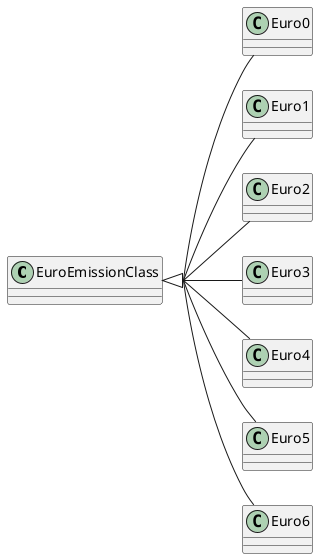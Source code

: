 @startuml
skinparam groupInheritance 2
left to right direction

class EuroEmissionClass
class Euro0
class Euro1
class Euro2
class Euro3
class Euro4
class Euro5
class Euro6

EuroEmissionClass <|-- Euro0
EuroEmissionClass <|-- Euro1
EuroEmissionClass <|-- Euro2
EuroEmissionClass <|-- Euro3
EuroEmissionClass <|-- Euro4
EuroEmissionClass <|-- Euro5
EuroEmissionClass <|-- Euro6

@enduml